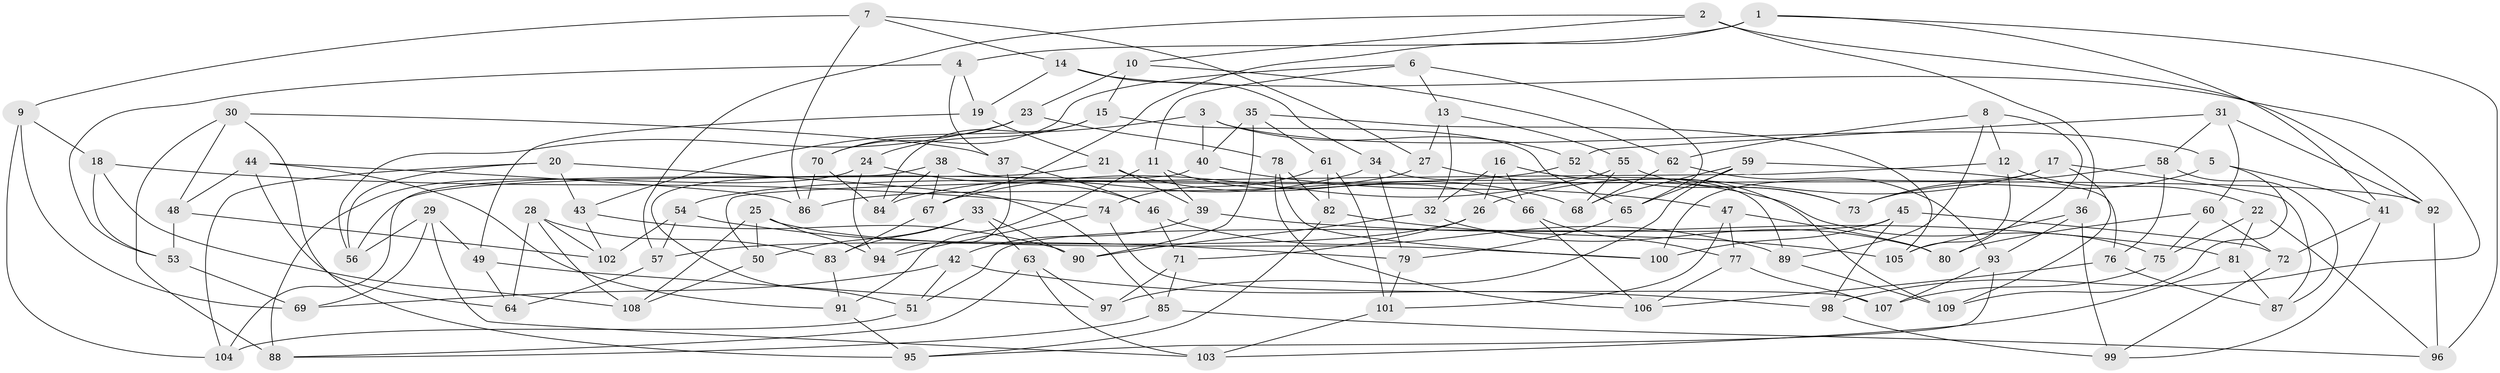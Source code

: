// Generated by graph-tools (version 1.1) at 2025/26/03/09/25 03:26:51]
// undirected, 109 vertices, 218 edges
graph export_dot {
graph [start="1"]
  node [color=gray90,style=filled];
  1;
  2;
  3;
  4;
  5;
  6;
  7;
  8;
  9;
  10;
  11;
  12;
  13;
  14;
  15;
  16;
  17;
  18;
  19;
  20;
  21;
  22;
  23;
  24;
  25;
  26;
  27;
  28;
  29;
  30;
  31;
  32;
  33;
  34;
  35;
  36;
  37;
  38;
  39;
  40;
  41;
  42;
  43;
  44;
  45;
  46;
  47;
  48;
  49;
  50;
  51;
  52;
  53;
  54;
  55;
  56;
  57;
  58;
  59;
  60;
  61;
  62;
  63;
  64;
  65;
  66;
  67;
  68;
  69;
  70;
  71;
  72;
  73;
  74;
  75;
  76;
  77;
  78;
  79;
  80;
  81;
  82;
  83;
  84;
  85;
  86;
  87;
  88;
  89;
  90;
  91;
  92;
  93;
  94;
  95;
  96;
  97;
  98;
  99;
  100;
  101;
  102;
  103;
  104;
  105;
  106;
  107;
  108;
  109;
  1 -- 67;
  1 -- 41;
  1 -- 96;
  1 -- 4;
  2 -- 92;
  2 -- 36;
  2 -- 10;
  2 -- 57;
  3 -- 43;
  3 -- 40;
  3 -- 52;
  3 -- 5;
  4 -- 19;
  4 -- 37;
  4 -- 53;
  5 -- 41;
  5 -- 73;
  5 -- 109;
  6 -- 11;
  6 -- 70;
  6 -- 65;
  6 -- 13;
  7 -- 14;
  7 -- 27;
  7 -- 86;
  7 -- 9;
  8 -- 89;
  8 -- 80;
  8 -- 12;
  8 -- 62;
  9 -- 69;
  9 -- 18;
  9 -- 104;
  10 -- 62;
  10 -- 15;
  10 -- 23;
  11 -- 39;
  11 -- 91;
  11 -- 66;
  12 -- 105;
  12 -- 22;
  12 -- 50;
  13 -- 32;
  13 -- 27;
  13 -- 55;
  14 -- 19;
  14 -- 34;
  14 -- 98;
  15 -- 65;
  15 -- 24;
  15 -- 84;
  16 -- 32;
  16 -- 26;
  16 -- 66;
  16 -- 109;
  17 -- 109;
  17 -- 26;
  17 -- 87;
  17 -- 100;
  18 -- 108;
  18 -- 53;
  18 -- 74;
  19 -- 21;
  19 -- 49;
  20 -- 56;
  20 -- 43;
  20 -- 85;
  20 -- 104;
  21 -- 56;
  21 -- 39;
  21 -- 68;
  22 -- 75;
  22 -- 96;
  22 -- 81;
  23 -- 78;
  23 -- 56;
  23 -- 70;
  24 -- 88;
  24 -- 94;
  24 -- 46;
  25 -- 108;
  25 -- 50;
  25 -- 100;
  25 -- 94;
  26 -- 57;
  26 -- 71;
  27 -- 86;
  27 -- 75;
  28 -- 64;
  28 -- 102;
  28 -- 108;
  28 -- 83;
  29 -- 103;
  29 -- 49;
  29 -- 69;
  29 -- 56;
  30 -- 95;
  30 -- 48;
  30 -- 88;
  30 -- 37;
  31 -- 58;
  31 -- 52;
  31 -- 60;
  31 -- 92;
  32 -- 90;
  32 -- 80;
  33 -- 90;
  33 -- 63;
  33 -- 50;
  33 -- 83;
  34 -- 84;
  34 -- 79;
  34 -- 89;
  35 -- 105;
  35 -- 61;
  35 -- 40;
  35 -- 90;
  36 -- 105;
  36 -- 99;
  36 -- 93;
  37 -- 94;
  37 -- 46;
  38 -- 67;
  38 -- 84;
  38 -- 92;
  38 -- 104;
  39 -- 81;
  39 -- 42;
  40 -- 47;
  40 -- 51;
  41 -- 72;
  41 -- 99;
  42 -- 69;
  42 -- 98;
  42 -- 51;
  43 -- 102;
  43 -- 90;
  44 -- 64;
  44 -- 48;
  44 -- 86;
  44 -- 91;
  45 -- 98;
  45 -- 51;
  45 -- 72;
  45 -- 100;
  46 -- 89;
  46 -- 71;
  47 -- 77;
  47 -- 101;
  47 -- 80;
  48 -- 102;
  48 -- 53;
  49 -- 64;
  49 -- 97;
  50 -- 108;
  51 -- 104;
  52 -- 54;
  52 -- 73;
  53 -- 69;
  54 -- 57;
  54 -- 79;
  54 -- 102;
  55 -- 68;
  55 -- 67;
  55 -- 73;
  57 -- 64;
  58 -- 73;
  58 -- 76;
  58 -- 87;
  59 -- 97;
  59 -- 76;
  59 -- 68;
  59 -- 65;
  60 -- 75;
  60 -- 80;
  60 -- 72;
  61 -- 101;
  61 -- 82;
  61 -- 74;
  62 -- 93;
  62 -- 68;
  63 -- 103;
  63 -- 88;
  63 -- 97;
  65 -- 79;
  66 -- 106;
  66 -- 77;
  67 -- 83;
  70 -- 86;
  70 -- 84;
  71 -- 97;
  71 -- 85;
  72 -- 99;
  74 -- 107;
  74 -- 94;
  75 -- 107;
  76 -- 87;
  76 -- 106;
  77 -- 106;
  77 -- 107;
  78 -- 106;
  78 -- 100;
  78 -- 82;
  79 -- 101;
  81 -- 87;
  81 -- 103;
  82 -- 105;
  82 -- 95;
  83 -- 91;
  85 -- 88;
  85 -- 96;
  89 -- 109;
  91 -- 95;
  92 -- 96;
  93 -- 107;
  93 -- 95;
  98 -- 99;
  101 -- 103;
}
